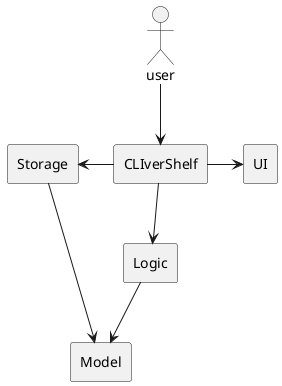 @startuml
skinparam componentStyle rectangle
actor user
user -down-> [CLIverShelf]
[CLIverShelf] -down-> [Logic]
[Logic] -down-> [Model]
[Storage] --> [Model]
[CLIverShelf] -right-> [UI]
[CLIverShelf] -left-> [Storage]
@enduml